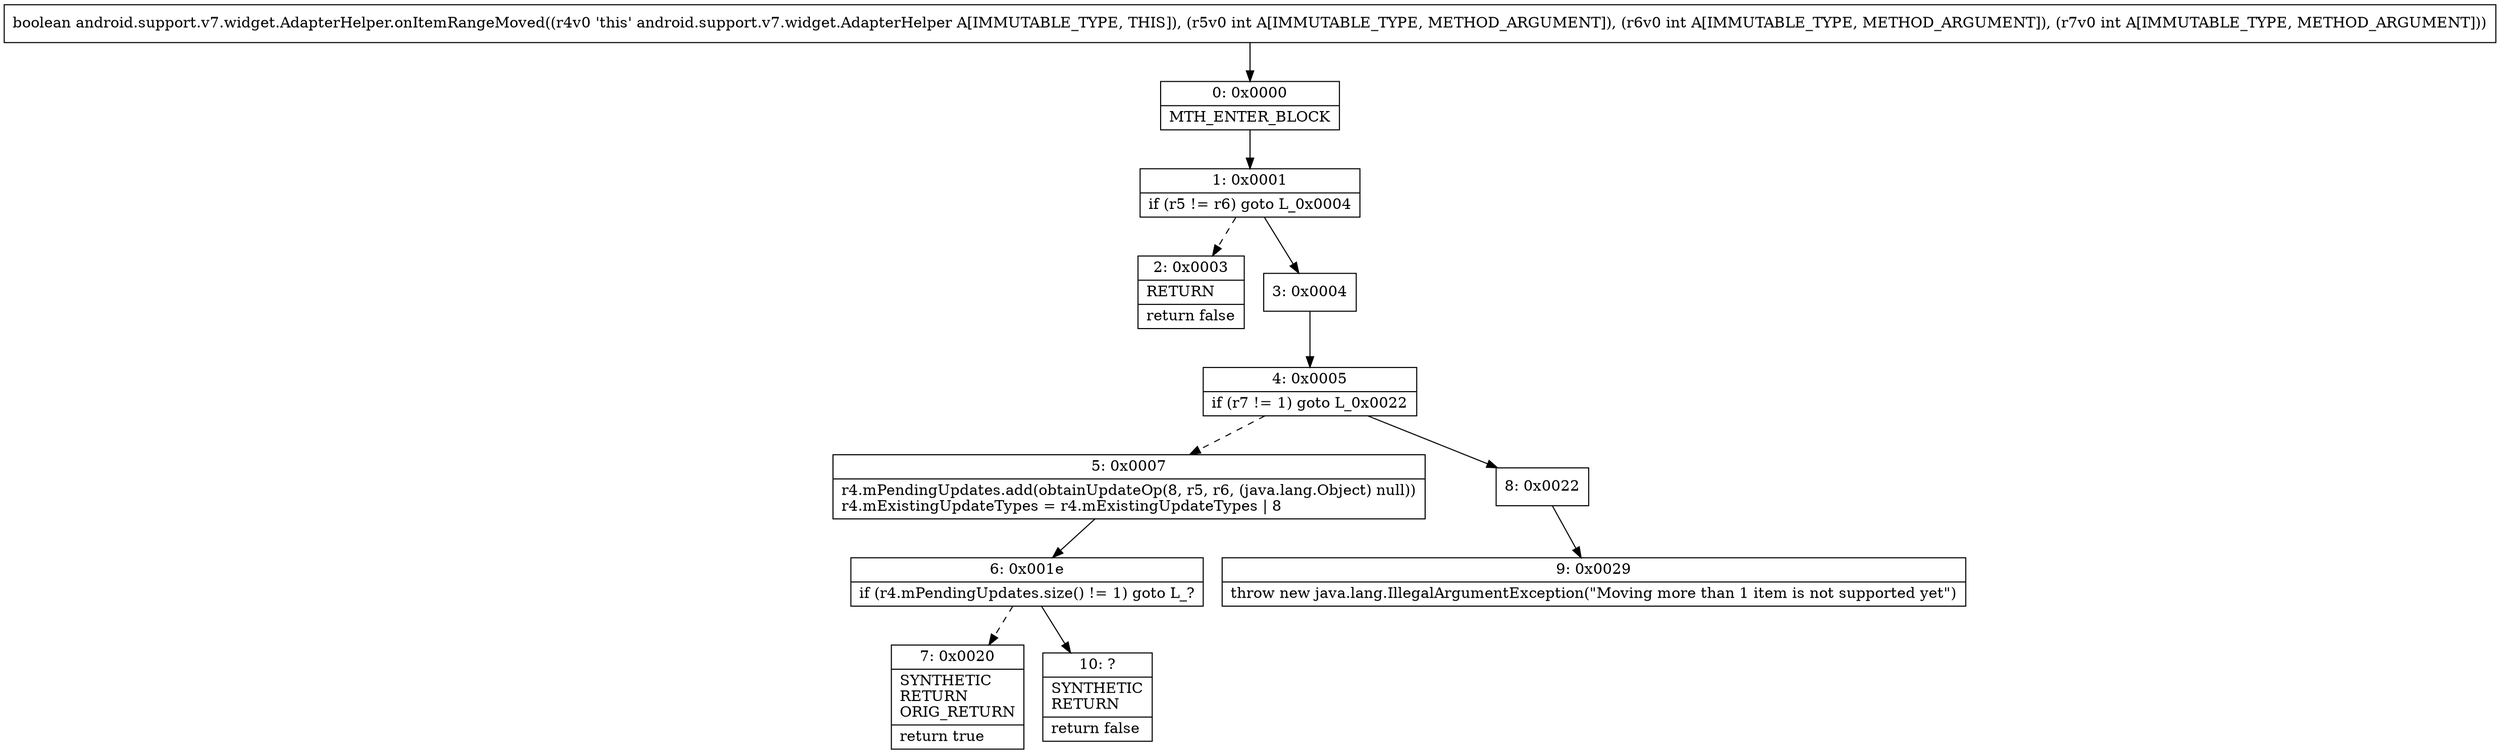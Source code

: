 digraph "CFG forandroid.support.v7.widget.AdapterHelper.onItemRangeMoved(III)Z" {
Node_0 [shape=record,label="{0\:\ 0x0000|MTH_ENTER_BLOCK\l}"];
Node_1 [shape=record,label="{1\:\ 0x0001|if (r5 != r6) goto L_0x0004\l}"];
Node_2 [shape=record,label="{2\:\ 0x0003|RETURN\l|return false\l}"];
Node_3 [shape=record,label="{3\:\ 0x0004}"];
Node_4 [shape=record,label="{4\:\ 0x0005|if (r7 != 1) goto L_0x0022\l}"];
Node_5 [shape=record,label="{5\:\ 0x0007|r4.mPendingUpdates.add(obtainUpdateOp(8, r5, r6, (java.lang.Object) null))\lr4.mExistingUpdateTypes = r4.mExistingUpdateTypes \| 8\l}"];
Node_6 [shape=record,label="{6\:\ 0x001e|if (r4.mPendingUpdates.size() != 1) goto L_?\l}"];
Node_7 [shape=record,label="{7\:\ 0x0020|SYNTHETIC\lRETURN\lORIG_RETURN\l|return true\l}"];
Node_8 [shape=record,label="{8\:\ 0x0022}"];
Node_9 [shape=record,label="{9\:\ 0x0029|throw new java.lang.IllegalArgumentException(\"Moving more than 1 item is not supported yet\")\l}"];
Node_10 [shape=record,label="{10\:\ ?|SYNTHETIC\lRETURN\l|return false\l}"];
MethodNode[shape=record,label="{boolean android.support.v7.widget.AdapterHelper.onItemRangeMoved((r4v0 'this' android.support.v7.widget.AdapterHelper A[IMMUTABLE_TYPE, THIS]), (r5v0 int A[IMMUTABLE_TYPE, METHOD_ARGUMENT]), (r6v0 int A[IMMUTABLE_TYPE, METHOD_ARGUMENT]), (r7v0 int A[IMMUTABLE_TYPE, METHOD_ARGUMENT])) }"];
MethodNode -> Node_0;
Node_0 -> Node_1;
Node_1 -> Node_2[style=dashed];
Node_1 -> Node_3;
Node_3 -> Node_4;
Node_4 -> Node_5[style=dashed];
Node_4 -> Node_8;
Node_5 -> Node_6;
Node_6 -> Node_7[style=dashed];
Node_6 -> Node_10;
Node_8 -> Node_9;
}

